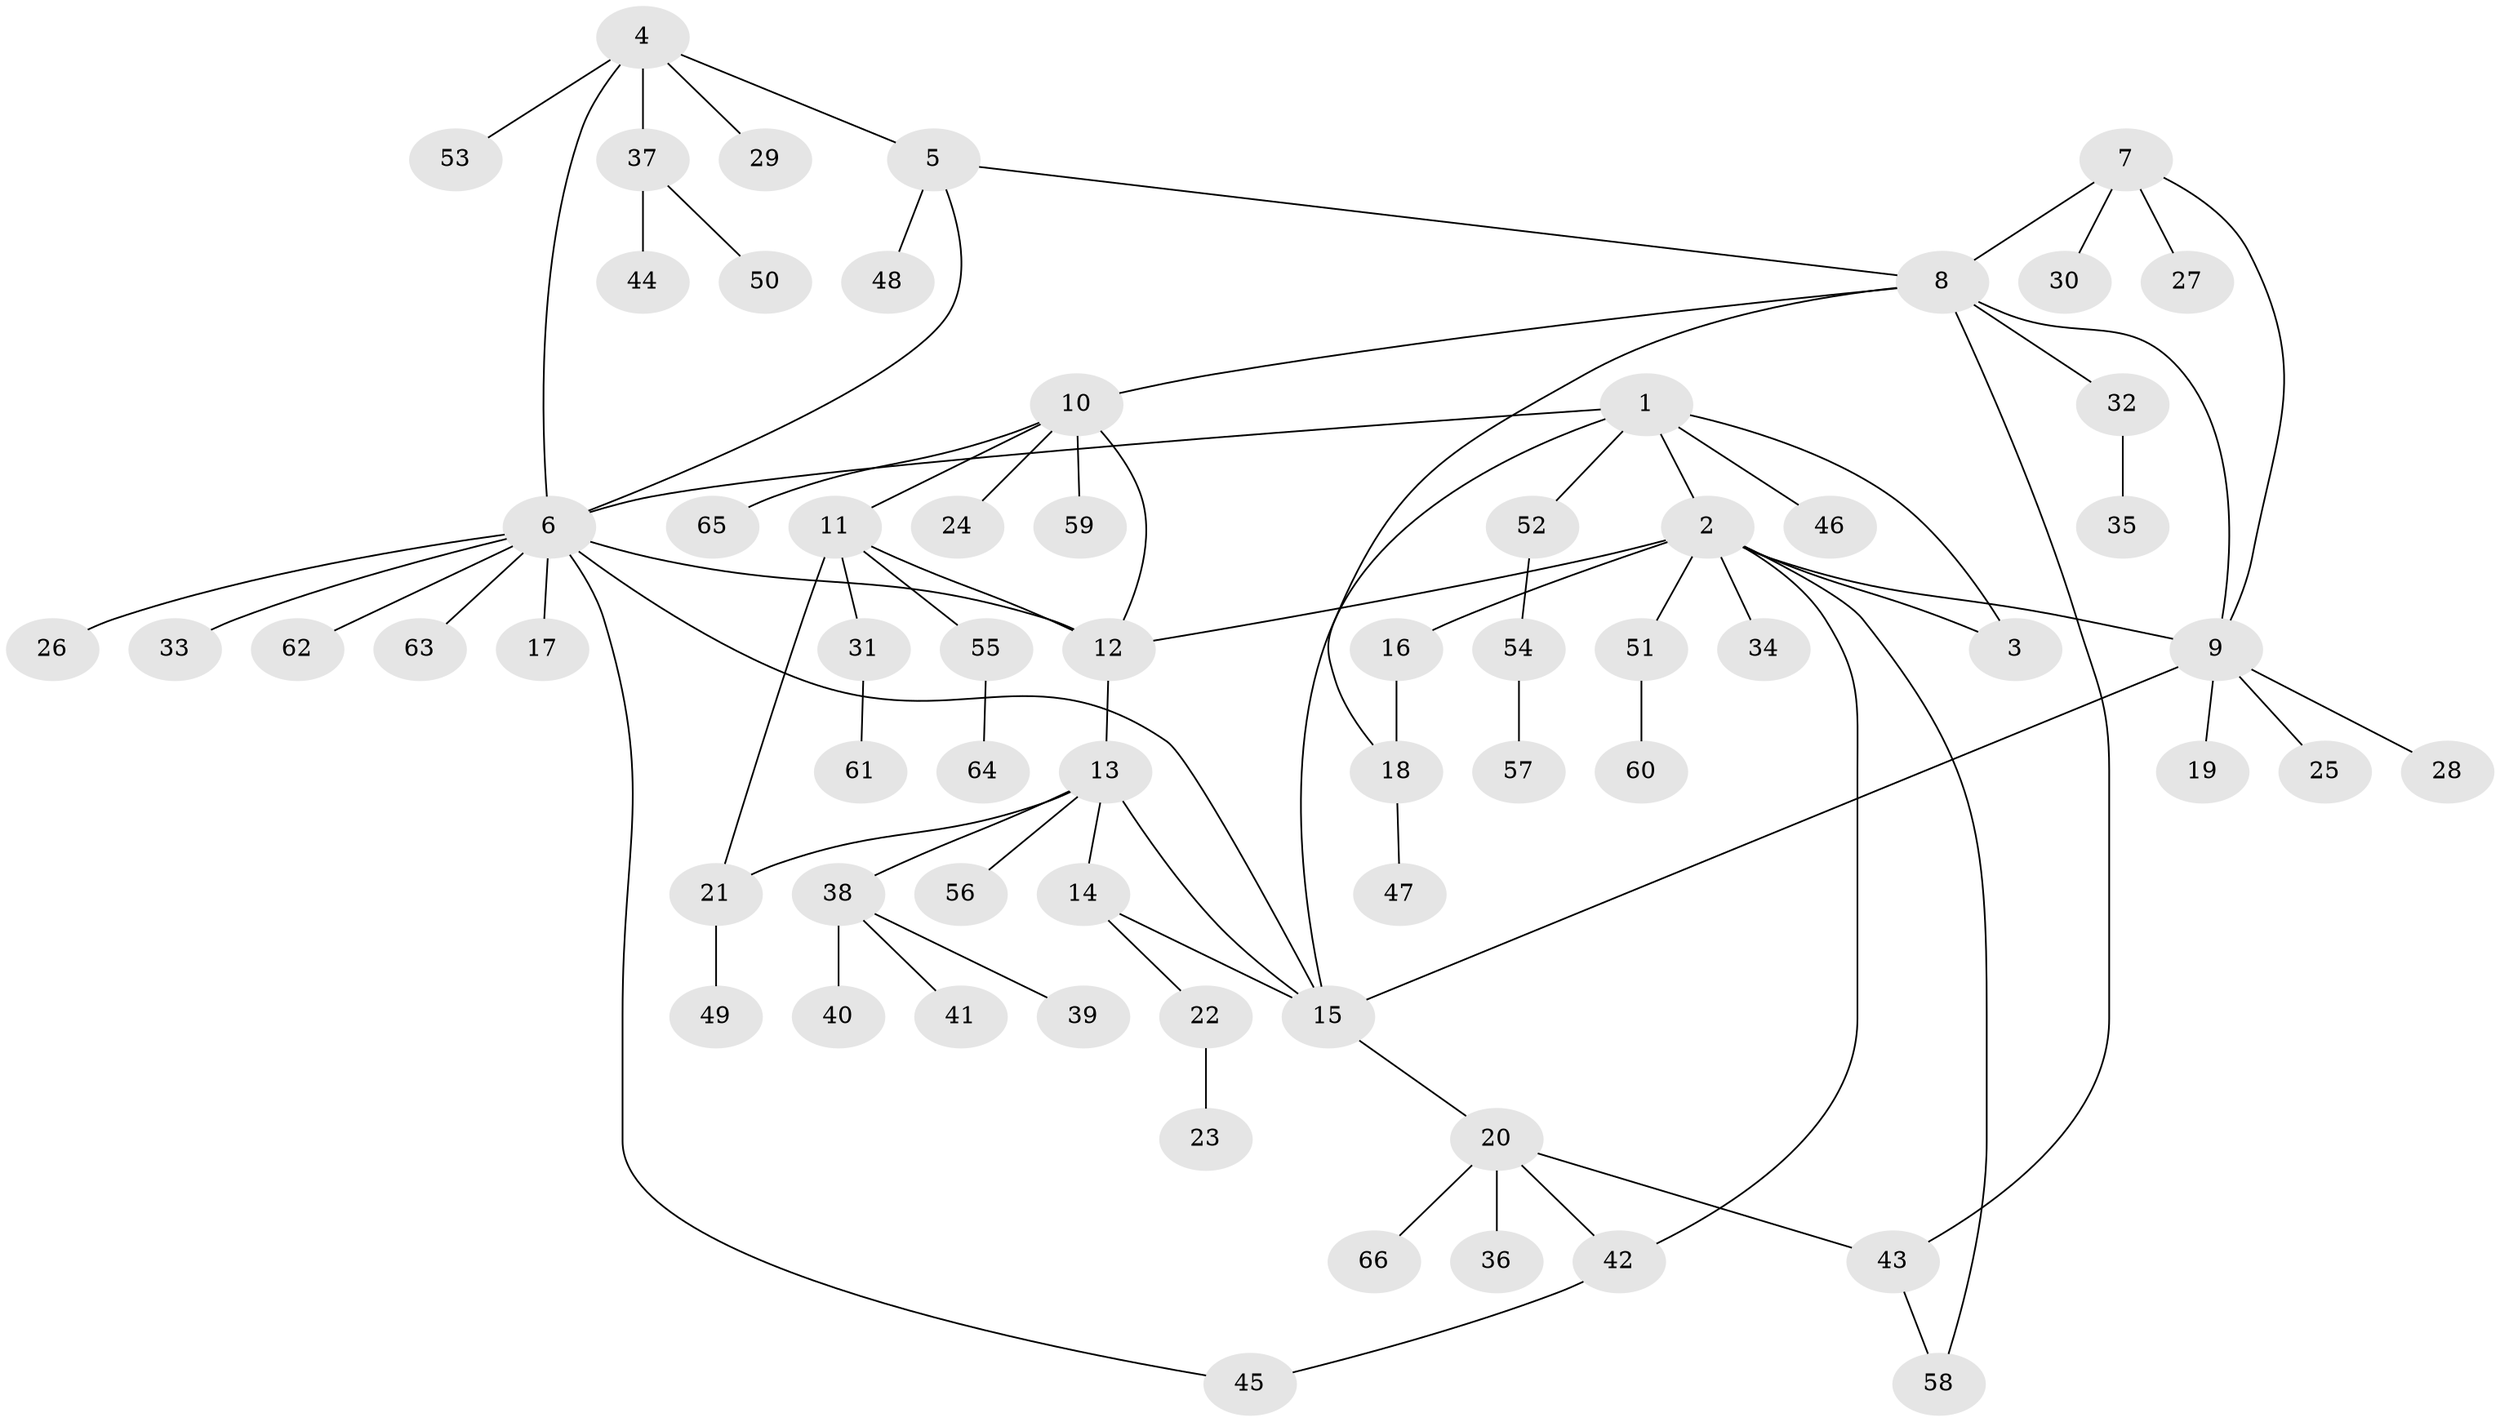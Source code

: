 // Generated by graph-tools (version 1.1) at 2025/55/03/09/25 04:55:57]
// undirected, 66 vertices, 82 edges
graph export_dot {
graph [start="1"]
  node [color=gray90,style=filled];
  1;
  2;
  3;
  4;
  5;
  6;
  7;
  8;
  9;
  10;
  11;
  12;
  13;
  14;
  15;
  16;
  17;
  18;
  19;
  20;
  21;
  22;
  23;
  24;
  25;
  26;
  27;
  28;
  29;
  30;
  31;
  32;
  33;
  34;
  35;
  36;
  37;
  38;
  39;
  40;
  41;
  42;
  43;
  44;
  45;
  46;
  47;
  48;
  49;
  50;
  51;
  52;
  53;
  54;
  55;
  56;
  57;
  58;
  59;
  60;
  61;
  62;
  63;
  64;
  65;
  66;
  1 -- 2;
  1 -- 3;
  1 -- 6;
  1 -- 15;
  1 -- 46;
  1 -- 52;
  2 -- 3;
  2 -- 9;
  2 -- 12;
  2 -- 16;
  2 -- 34;
  2 -- 42;
  2 -- 51;
  2 -- 58;
  4 -- 5;
  4 -- 6;
  4 -- 29;
  4 -- 37;
  4 -- 53;
  5 -- 6;
  5 -- 8;
  5 -- 48;
  6 -- 12;
  6 -- 15;
  6 -- 17;
  6 -- 26;
  6 -- 33;
  6 -- 45;
  6 -- 62;
  6 -- 63;
  7 -- 8;
  7 -- 9;
  7 -- 27;
  7 -- 30;
  8 -- 9;
  8 -- 10;
  8 -- 18;
  8 -- 32;
  8 -- 43;
  9 -- 15;
  9 -- 19;
  9 -- 25;
  9 -- 28;
  10 -- 11;
  10 -- 12;
  10 -- 24;
  10 -- 59;
  10 -- 65;
  11 -- 12;
  11 -- 21;
  11 -- 31;
  11 -- 55;
  12 -- 13;
  13 -- 14;
  13 -- 15;
  13 -- 21;
  13 -- 38;
  13 -- 56;
  14 -- 15;
  14 -- 22;
  15 -- 20;
  16 -- 18;
  18 -- 47;
  20 -- 36;
  20 -- 42;
  20 -- 43;
  20 -- 66;
  21 -- 49;
  22 -- 23;
  31 -- 61;
  32 -- 35;
  37 -- 44;
  37 -- 50;
  38 -- 39;
  38 -- 40;
  38 -- 41;
  42 -- 45;
  43 -- 58;
  51 -- 60;
  52 -- 54;
  54 -- 57;
  55 -- 64;
}
